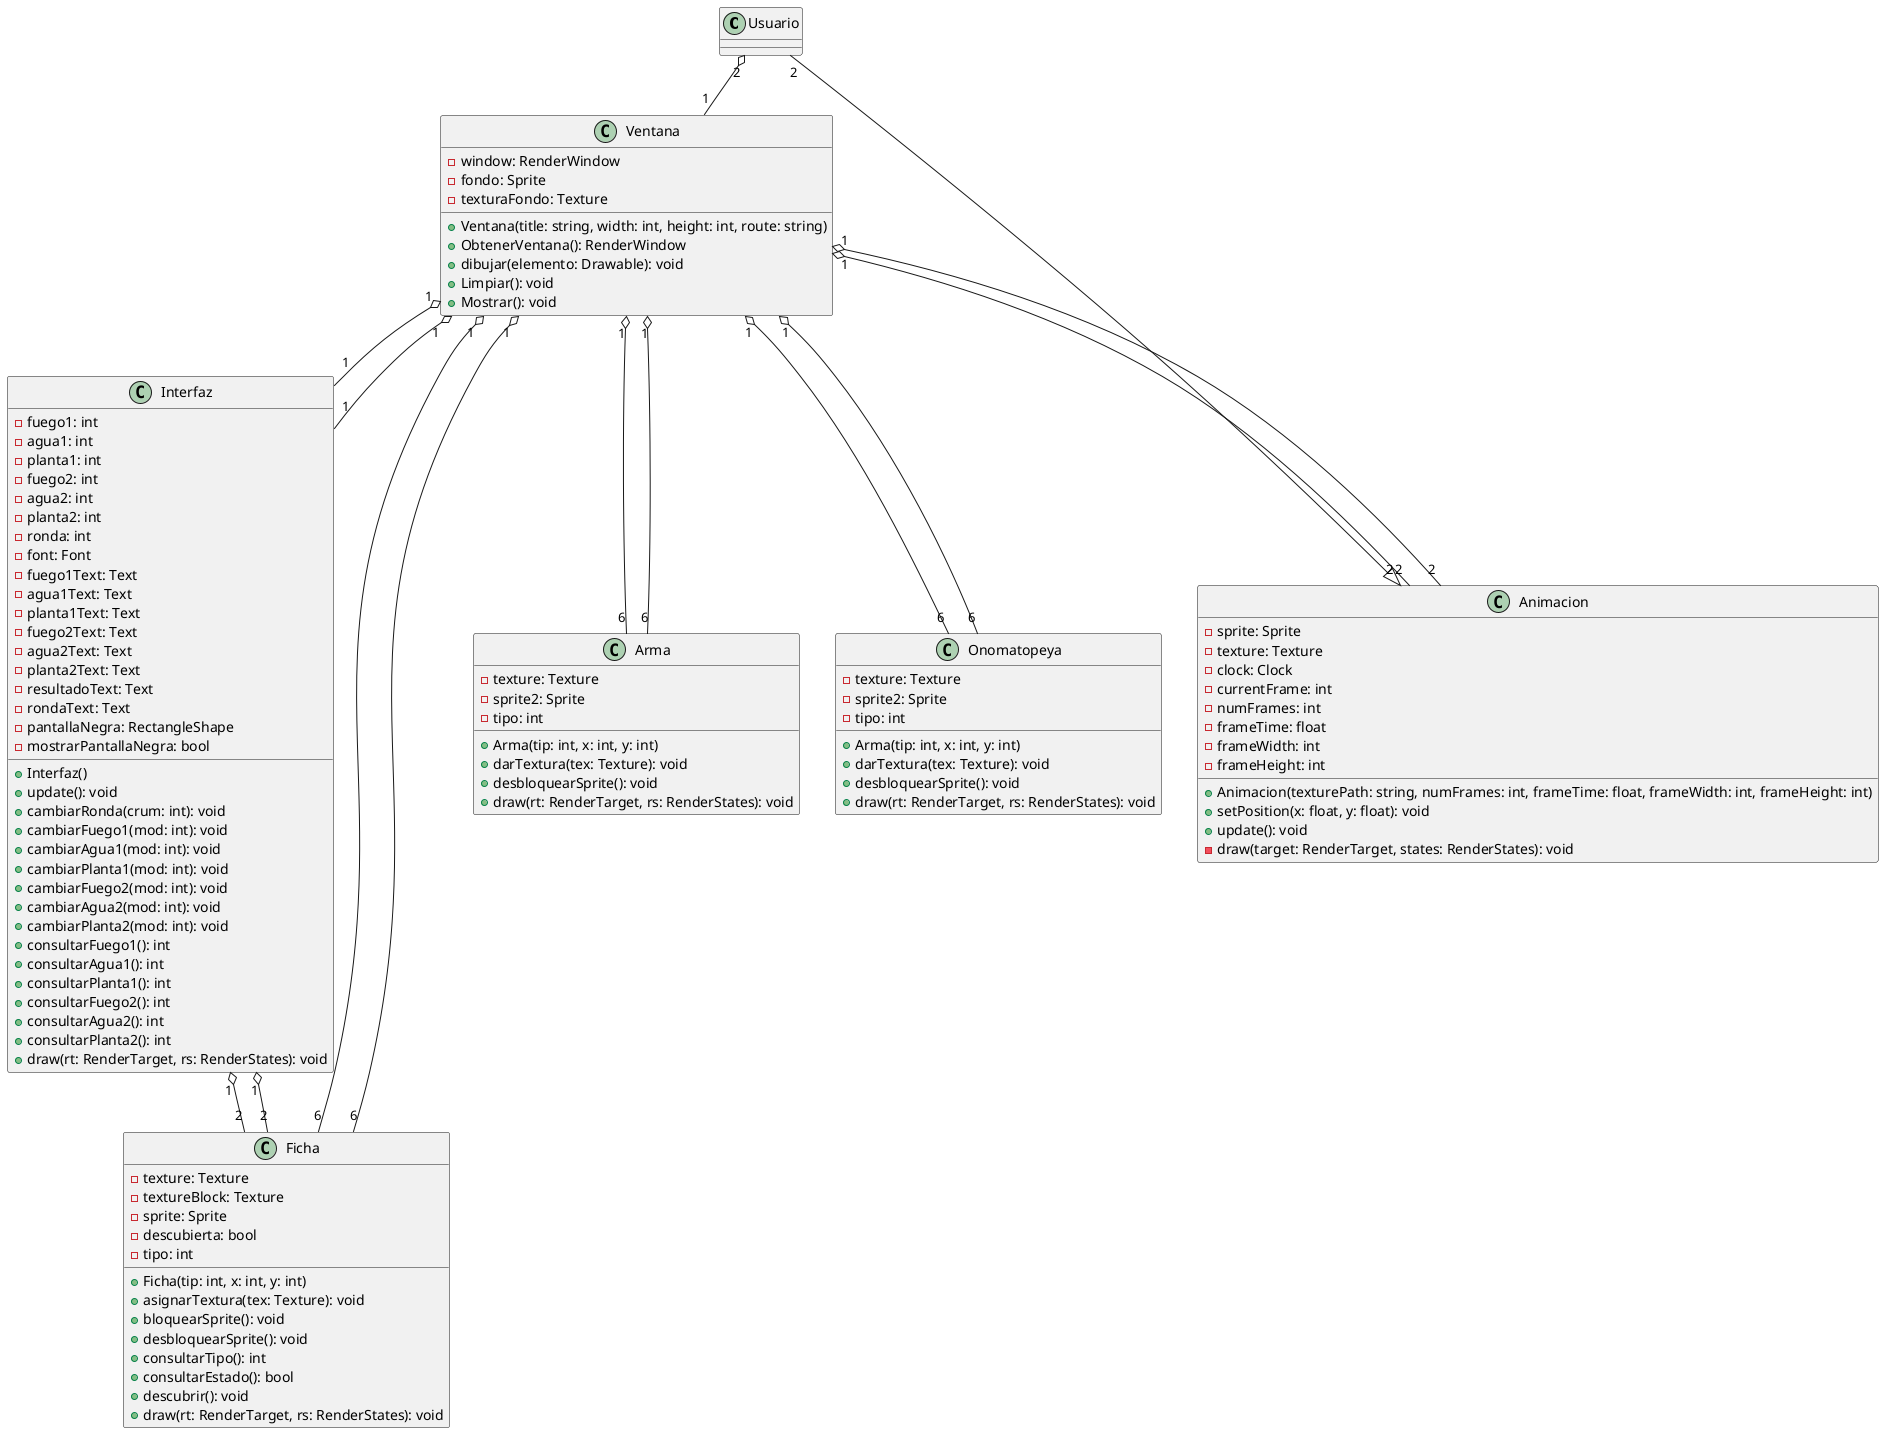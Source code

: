 @startuml diagrama

class Usuario{}

Ventana "1" o-- "1" Interfaz
Ventana "1"  o-- "6" Ficha
Ventana "1" o-- "6" Arma
Ventana "1" o-- "6" Onomatopeya
Ventana "1" o-- "2" Animacion
Interfaz "1" o-- "2" Ficha
Usuario "2" o-- "1" Ventana
Usuario "2" --|> "2" Animacion

class Ficha{
- texture: Texture
- textureBlock: Texture
- sprite: Sprite
- descubierta: bool
- tipo: int
+ Ficha(tip: int, x: int, y: int)
+ asignarTextura(tex: Texture): void
+ bloquearSprite(): void
+ desbloquearSprite(): void
+ consultarTipo(): int
+ consultarEstado(): bool
+ descubrir(): void
+ draw(rt: RenderTarget, rs: RenderStates): void
}

class Interfaz{
- fuego1: int
- agua1: int
- planta1: int
- fuego2: int
- agua2: int
- planta2: int
- ronda: int
- font: Font
- fuego1Text: Text
- agua1Text: Text
- planta1Text: Text
- fuego2Text: Text
- agua2Text: Text
- planta2Text: Text
- resultadoText: Text
- rondaText: Text
- pantallaNegra: RectangleShape
- mostrarPantallaNegra: bool
+ Interfaz()
+ update(): void
+ cambiarRonda(crum: int): void
+ cambiarFuego1(mod: int): void
+ cambiarAgua1(mod: int): void
+ cambiarPlanta1(mod: int): void
+ cambiarFuego2(mod: int): void
+ cambiarAgua2(mod: int): void
+ cambiarPlanta2(mod: int): void
+ consultarFuego1(): int
+ consultarAgua1(): int
+ consultarPlanta1(): int
+ consultarFuego2(): int
+ consultarAgua2(): int
+ consultarPlanta2(): int
+ draw(rt: RenderTarget, rs: RenderStates): void
}

class Ventana{
- window: RenderWindow
- fondo: Sprite
- texturaFondo: Texture
+ Ventana(title: string, width: int, height: int, route: string)
+ ObtenerVentana(): RenderWindow
+ dibujar(elemento: Drawable): void
+ Limpiar(): void
+ Mostrar(): void
}

class Arma{
- texture: Texture
- sprite2: Sprite
- tipo: int
+ Arma(tip: int, x: int, y: int)
+ darTextura(tex: Texture): void
+ desbloquearSprite(): void
+ draw(rt: RenderTarget, rs: RenderStates): void
}

class Onomatopeya{
- texture: Texture
- sprite2: Sprite
- tipo: int
+ Arma(tip: int, x: int, y: int)
+ darTextura(tex: Texture): void
+ desbloquearSprite(): void
+ draw(rt: RenderTarget, rs: RenderStates): void
}

class Animacion{
- sprite: Sprite
- texture: Texture
- clock: Clock
- currentFrame: int
- numFrames: int
- frameTime: float
- frameWidth: int
- frameHeight: int
+ Animacion(texturePath: string, numFrames: int, frameTime: float, frameWidth: int, frameHeight: int)
+ setPosition(x: float, y: float): void
+ update(): void
- draw(target: RenderTarget, states: RenderStates): void
}

Ventana "1" o-- "1" Interfaz
Ventana "1"  o-- "6" Ficha
Ventana "1" o-- "6" Arma
Ventana "1" o-- "6" Onomatopeya
Ventana "1" o-- "2" Animacion
Interfaz "1" o-- "2" Ficha

@enduml